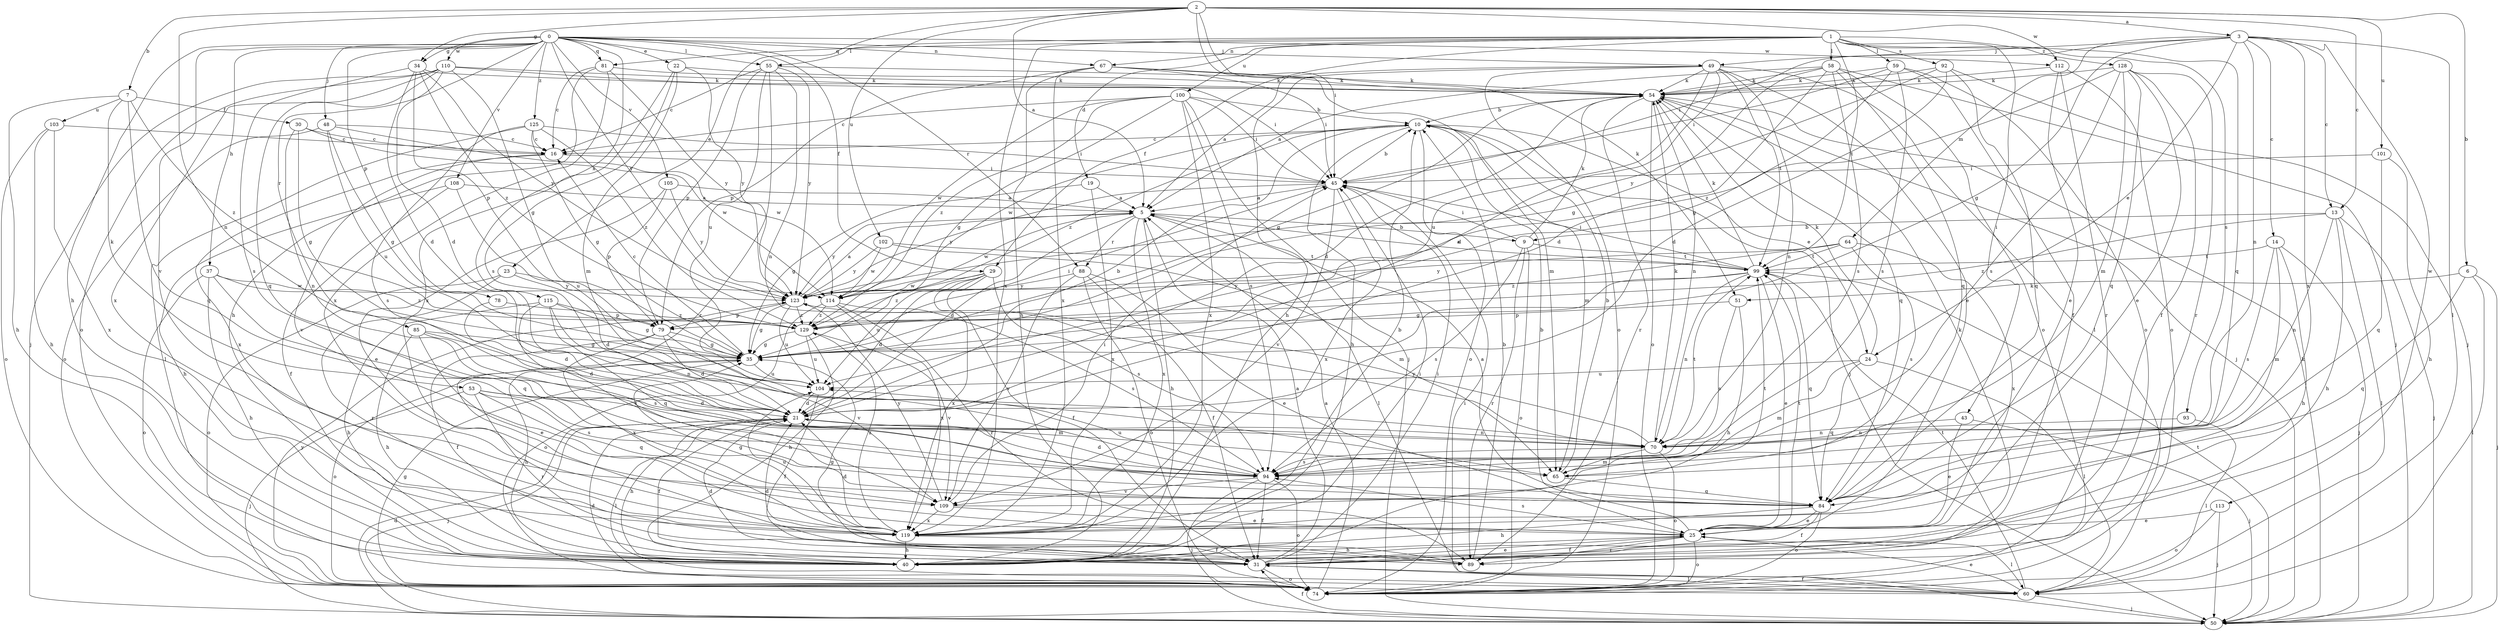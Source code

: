 strict digraph  {
0;
1;
2;
3;
5;
6;
7;
9;
10;
13;
14;
16;
19;
21;
22;
23;
24;
25;
29;
30;
31;
34;
35;
37;
40;
43;
45;
48;
49;
50;
51;
53;
54;
55;
58;
59;
60;
64;
65;
67;
70;
74;
78;
79;
81;
84;
85;
88;
89;
92;
93;
94;
99;
100;
101;
102;
103;
104;
105;
108;
109;
110;
112;
113;
114;
115;
119;
123;
125;
128;
129;
0 -> 22  [label=e];
0 -> 29  [label=f];
0 -> 34  [label=g];
0 -> 37  [label=h];
0 -> 40  [label=h];
0 -> 48  [label=j];
0 -> 49  [label=j];
0 -> 55  [label=l];
0 -> 67  [label=n];
0 -> 78  [label=p];
0 -> 81  [label=q];
0 -> 85  [label=r];
0 -> 88  [label=r];
0 -> 105  [label=v];
0 -> 108  [label=v];
0 -> 109  [label=v];
0 -> 110  [label=w];
0 -> 112  [label=w];
0 -> 115  [label=x];
0 -> 123  [label=y];
0 -> 125  [label=z];
1 -> 19  [label=d];
1 -> 29  [label=f];
1 -> 43  [label=i];
1 -> 55  [label=l];
1 -> 58  [label=l];
1 -> 59  [label=l];
1 -> 67  [label=n];
1 -> 81  [label=q];
1 -> 84  [label=q];
1 -> 92  [label=s];
1 -> 93  [label=s];
1 -> 99  [label=t];
1 -> 100  [label=u];
1 -> 119  [label=x];
1 -> 128  [label=z];
2 -> 3  [label=a];
2 -> 5  [label=a];
2 -> 6  [label=b];
2 -> 7  [label=b];
2 -> 13  [label=c];
2 -> 23  [label=e];
2 -> 34  [label=g];
2 -> 45  [label=i];
2 -> 51  [label=k];
2 -> 70  [label=n];
2 -> 101  [label=u];
2 -> 102  [label=u];
2 -> 112  [label=w];
3 -> 13  [label=c];
3 -> 14  [label=c];
3 -> 24  [label=e];
3 -> 35  [label=g];
3 -> 45  [label=i];
3 -> 49  [label=j];
3 -> 60  [label=l];
3 -> 64  [label=m];
3 -> 70  [label=n];
3 -> 113  [label=w];
3 -> 119  [label=x];
5 -> 9  [label=b];
5 -> 21  [label=d];
5 -> 40  [label=h];
5 -> 60  [label=l];
5 -> 88  [label=r];
5 -> 114  [label=w];
5 -> 119  [label=x];
5 -> 123  [label=y];
6 -> 50  [label=j];
6 -> 51  [label=k];
6 -> 60  [label=l];
6 -> 84  [label=q];
7 -> 30  [label=f];
7 -> 40  [label=h];
7 -> 53  [label=k];
7 -> 84  [label=q];
7 -> 103  [label=u];
7 -> 129  [label=z];
9 -> 45  [label=i];
9 -> 54  [label=k];
9 -> 74  [label=o];
9 -> 89  [label=r];
9 -> 94  [label=s];
9 -> 99  [label=t];
10 -> 16  [label=c];
10 -> 24  [label=e];
10 -> 40  [label=h];
10 -> 50  [label=j];
10 -> 65  [label=m];
10 -> 74  [label=o];
10 -> 114  [label=w];
10 -> 129  [label=z];
13 -> 9  [label=b];
13 -> 40  [label=h];
13 -> 50  [label=j];
13 -> 60  [label=l];
13 -> 70  [label=n];
13 -> 129  [label=z];
14 -> 40  [label=h];
14 -> 50  [label=j];
14 -> 65  [label=m];
14 -> 94  [label=s];
14 -> 99  [label=t];
16 -> 45  [label=i];
16 -> 109  [label=v];
16 -> 119  [label=x];
19 -> 5  [label=a];
19 -> 35  [label=g];
19 -> 119  [label=x];
21 -> 10  [label=b];
21 -> 31  [label=f];
21 -> 40  [label=h];
21 -> 50  [label=j];
21 -> 60  [label=l];
21 -> 70  [label=n];
22 -> 54  [label=k];
22 -> 65  [label=m];
22 -> 94  [label=s];
22 -> 119  [label=x];
22 -> 123  [label=y];
23 -> 21  [label=d];
23 -> 74  [label=o];
23 -> 89  [label=r];
23 -> 123  [label=y];
24 -> 54  [label=k];
24 -> 60  [label=l];
24 -> 65  [label=m];
24 -> 84  [label=q];
24 -> 104  [label=u];
25 -> 10  [label=b];
25 -> 31  [label=f];
25 -> 40  [label=h];
25 -> 60  [label=l];
25 -> 74  [label=o];
25 -> 89  [label=r];
25 -> 94  [label=s];
25 -> 99  [label=t];
29 -> 21  [label=d];
29 -> 31  [label=f];
29 -> 94  [label=s];
29 -> 104  [label=u];
29 -> 114  [label=w];
29 -> 119  [label=x];
29 -> 129  [label=z];
30 -> 16  [label=c];
30 -> 35  [label=g];
30 -> 70  [label=n];
30 -> 114  [label=w];
31 -> 5  [label=a];
31 -> 21  [label=d];
31 -> 25  [label=e];
31 -> 35  [label=g];
31 -> 45  [label=i];
31 -> 54  [label=k];
31 -> 60  [label=l];
31 -> 74  [label=o];
34 -> 21  [label=d];
34 -> 54  [label=k];
34 -> 79  [label=p];
34 -> 94  [label=s];
34 -> 123  [label=y];
34 -> 129  [label=z];
35 -> 16  [label=c];
35 -> 40  [label=h];
35 -> 45  [label=i];
35 -> 74  [label=o];
35 -> 104  [label=u];
37 -> 40  [label=h];
37 -> 74  [label=o];
37 -> 84  [label=q];
37 -> 114  [label=w];
37 -> 129  [label=z];
40 -> 45  [label=i];
43 -> 25  [label=e];
43 -> 50  [label=j];
43 -> 70  [label=n];
45 -> 5  [label=a];
45 -> 10  [label=b];
45 -> 109  [label=v];
45 -> 119  [label=x];
45 -> 123  [label=y];
48 -> 16  [label=c];
48 -> 35  [label=g];
48 -> 74  [label=o];
48 -> 104  [label=u];
48 -> 114  [label=w];
49 -> 5  [label=a];
49 -> 21  [label=d];
49 -> 25  [label=e];
49 -> 40  [label=h];
49 -> 54  [label=k];
49 -> 60  [label=l];
49 -> 70  [label=n];
49 -> 74  [label=o];
49 -> 99  [label=t];
49 -> 104  [label=u];
50 -> 21  [label=d];
50 -> 31  [label=f];
50 -> 45  [label=i];
50 -> 54  [label=k];
50 -> 99  [label=t];
51 -> 40  [label=h];
51 -> 79  [label=p];
51 -> 94  [label=s];
53 -> 21  [label=d];
53 -> 50  [label=j];
53 -> 65  [label=m];
53 -> 84  [label=q];
53 -> 89  [label=r];
53 -> 94  [label=s];
54 -> 10  [label=b];
54 -> 21  [label=d];
54 -> 35  [label=g];
54 -> 50  [label=j];
54 -> 70  [label=n];
54 -> 74  [label=o];
54 -> 84  [label=q];
54 -> 89  [label=r];
55 -> 16  [label=c];
55 -> 54  [label=k];
55 -> 70  [label=n];
55 -> 79  [label=p];
55 -> 89  [label=r];
55 -> 104  [label=u];
55 -> 123  [label=y];
58 -> 5  [label=a];
58 -> 21  [label=d];
58 -> 35  [label=g];
58 -> 50  [label=j];
58 -> 54  [label=k];
58 -> 74  [label=o];
58 -> 84  [label=q];
58 -> 94  [label=s];
59 -> 31  [label=f];
59 -> 35  [label=g];
59 -> 45  [label=i];
59 -> 54  [label=k];
59 -> 74  [label=o];
59 -> 94  [label=s];
60 -> 21  [label=d];
60 -> 25  [label=e];
60 -> 31  [label=f];
60 -> 50  [label=j];
60 -> 99  [label=t];
64 -> 94  [label=s];
64 -> 99  [label=t];
64 -> 119  [label=x];
64 -> 123  [label=y];
64 -> 129  [label=z];
65 -> 10  [label=b];
65 -> 84  [label=q];
67 -> 40  [label=h];
67 -> 45  [label=i];
67 -> 54  [label=k];
67 -> 65  [label=m];
67 -> 79  [label=p];
67 -> 119  [label=x];
70 -> 54  [label=k];
70 -> 65  [label=m];
70 -> 74  [label=o];
70 -> 94  [label=s];
70 -> 99  [label=t];
70 -> 123  [label=y];
74 -> 5  [label=a];
74 -> 35  [label=g];
74 -> 123  [label=y];
78 -> 21  [label=d];
78 -> 129  [label=z];
79 -> 21  [label=d];
79 -> 31  [label=f];
79 -> 35  [label=g];
79 -> 109  [label=v];
79 -> 119  [label=x];
81 -> 16  [label=c];
81 -> 40  [label=h];
81 -> 54  [label=k];
81 -> 119  [label=x];
81 -> 123  [label=y];
84 -> 5  [label=a];
84 -> 25  [label=e];
84 -> 31  [label=f];
84 -> 40  [label=h];
84 -> 74  [label=o];
85 -> 21  [label=d];
85 -> 25  [label=e];
85 -> 35  [label=g];
85 -> 40  [label=h];
85 -> 94  [label=s];
88 -> 25  [label=e];
88 -> 31  [label=f];
88 -> 74  [label=o];
88 -> 109  [label=v];
88 -> 123  [label=y];
89 -> 10  [label=b];
89 -> 21  [label=d];
92 -> 21  [label=d];
92 -> 50  [label=j];
92 -> 54  [label=k];
92 -> 84  [label=q];
92 -> 123  [label=y];
93 -> 60  [label=l];
93 -> 70  [label=n];
94 -> 21  [label=d];
94 -> 31  [label=f];
94 -> 50  [label=j];
94 -> 74  [label=o];
94 -> 104  [label=u];
94 -> 109  [label=v];
99 -> 5  [label=a];
99 -> 25  [label=e];
99 -> 35  [label=g];
99 -> 45  [label=i];
99 -> 54  [label=k];
99 -> 70  [label=n];
99 -> 84  [label=q];
99 -> 123  [label=y];
100 -> 10  [label=b];
100 -> 16  [label=c];
100 -> 35  [label=g];
100 -> 45  [label=i];
100 -> 50  [label=j];
100 -> 94  [label=s];
100 -> 114  [label=w];
100 -> 119  [label=x];
100 -> 129  [label=z];
101 -> 40  [label=h];
101 -> 45  [label=i];
101 -> 84  [label=q];
102 -> 65  [label=m];
102 -> 99  [label=t];
102 -> 114  [label=w];
102 -> 123  [label=y];
103 -> 16  [label=c];
103 -> 40  [label=h];
103 -> 74  [label=o];
103 -> 119  [label=x];
104 -> 21  [label=d];
104 -> 31  [label=f];
105 -> 5  [label=a];
105 -> 25  [label=e];
105 -> 79  [label=p];
105 -> 123  [label=y];
108 -> 5  [label=a];
108 -> 31  [label=f];
108 -> 40  [label=h];
108 -> 104  [label=u];
109 -> 25  [label=e];
109 -> 45  [label=i];
109 -> 99  [label=t];
109 -> 119  [label=x];
109 -> 123  [label=y];
110 -> 21  [label=d];
110 -> 35  [label=g];
110 -> 45  [label=i];
110 -> 50  [label=j];
110 -> 54  [label=k];
110 -> 74  [label=o];
110 -> 84  [label=q];
110 -> 119  [label=x];
112 -> 25  [label=e];
112 -> 54  [label=k];
112 -> 74  [label=o];
112 -> 89  [label=r];
113 -> 25  [label=e];
113 -> 50  [label=j];
113 -> 74  [label=o];
114 -> 74  [label=o];
114 -> 89  [label=r];
114 -> 94  [label=s];
114 -> 119  [label=x];
114 -> 129  [label=z];
115 -> 35  [label=g];
115 -> 40  [label=h];
115 -> 70  [label=n];
115 -> 79  [label=p];
115 -> 84  [label=q];
115 -> 109  [label=v];
119 -> 10  [label=b];
119 -> 21  [label=d];
119 -> 31  [label=f];
119 -> 35  [label=g];
119 -> 40  [label=h];
119 -> 104  [label=u];
119 -> 129  [label=z];
123 -> 5  [label=a];
123 -> 35  [label=g];
123 -> 79  [label=p];
123 -> 104  [label=u];
123 -> 129  [label=z];
125 -> 16  [label=c];
125 -> 35  [label=g];
125 -> 45  [label=i];
125 -> 60  [label=l];
125 -> 94  [label=s];
125 -> 129  [label=z];
128 -> 25  [label=e];
128 -> 31  [label=f];
128 -> 54  [label=k];
128 -> 65  [label=m];
128 -> 84  [label=q];
128 -> 89  [label=r];
128 -> 94  [label=s];
128 -> 129  [label=z];
129 -> 35  [label=g];
129 -> 40  [label=h];
129 -> 104  [label=u];
129 -> 109  [label=v];
}
